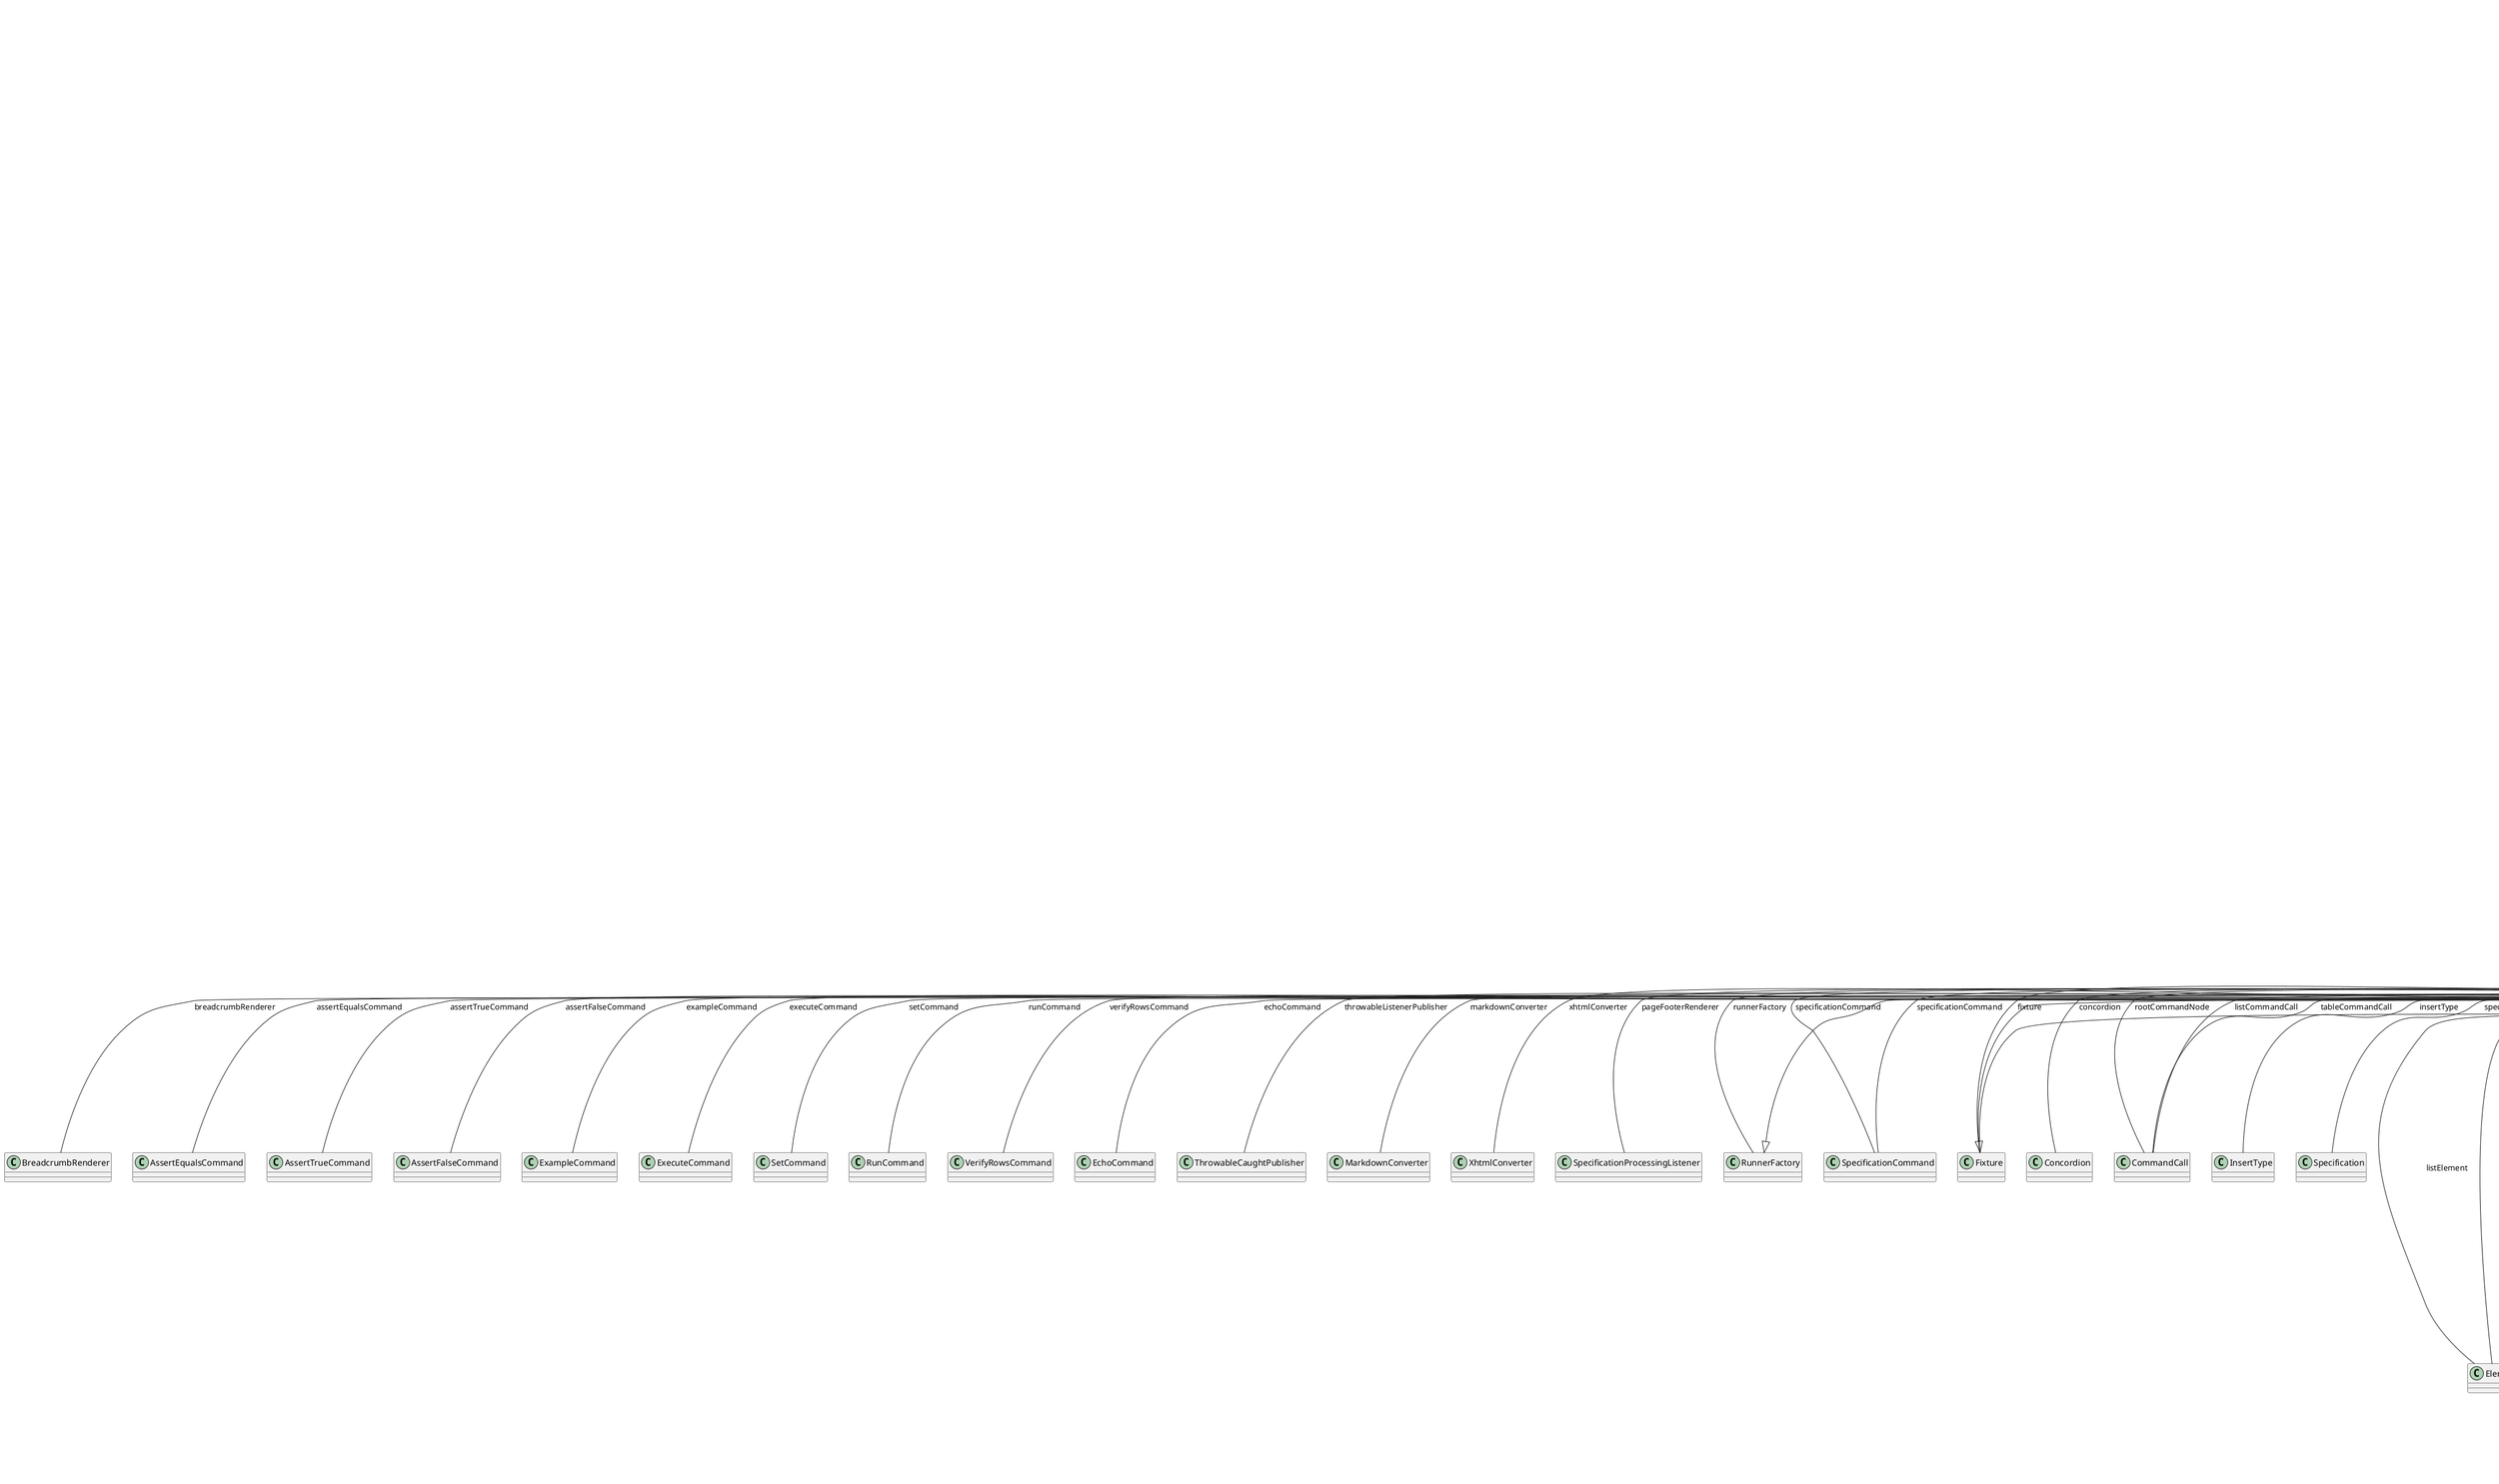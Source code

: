 @startuml

title __INTERNAL's Class Diagram__\n

  package org.concordion {
    package org.concordion.internal {
      abstract class AbstractResultSummary {
          - specificationDescription : String
          + isForExample()
          + print()
          + print()
          ~ printToString()
          + printCountsToString()
          + printCountsToString()
          + setSpecificationDescription()
          + getSpecificationDescription()
          + getImplementationStatus()
          + setImplementationStatus()
          + getImplementationStatusChecker()
          + assertIsSatisfied()
      }
    }
  }
  

  package org.concordion {
    package org.concordion.internal {
      class BooleanExpectationChecker {
          + isAcceptable()
      }
    }
  }
  

  package org.concordion {
    package org.concordion.internal {
      class BrowserStyleWhitespaceComparator {
          + BrowserStyleWhitespaceComparator()
          + compare()
      }
    }
  }
  

  package org.concordion {
    package org.concordion.internal {
      class CatchAllExpectationChecker {
          + isAcceptable()
          {static} + normalize()
          {static} - convertObjectToString()
          {static} - replaceMultipleWhitespaceWithOneSpace()
          {static} - processLineContinuations()
      }
    }
  }
  

  package org.concordion {
    package org.concordion.internal {
      class ChainOfExpectationCheckers {
          - checkers : List<ExpectationChecker>
          + add()
          + isAcceptable()
      }
    }
  }
  

  package org.concordion {
    package org.concordion.internal {
      class ClassNameAndTypeBasedSpecificationLocator {
      }
    }
  }
  

  package org.concordion {
    package org.concordion.internal {
      class ClassNameBasedSpecificationLocator {
          - specificationSuffix : String
          + ClassNameBasedSpecificationLocator()
          + ClassNameBasedSpecificationLocator()
          + locateSpecification()
          + locateSpecification()
      }
    }
  }
  

  package org.concordion {
    package org.concordion.internal {
      class ClassPathSource {
          + createInputStream()
          + canFind()
          + toString()
          + readAsString()
          + readResourceAsString()
          - readAsString()
          - getResourceAsStream()
          - readAsString()
          - readResourceAsString()
      }
    }
  }
  

  package org.concordion {
    package org.concordion.internal {
      class CommandRegistry {
          - commandMap : Map<Object, Command>
          + register()
          + createCommand()
          - makeKey()
      }
    }
  }
  

  package org.concordion {
    package org.concordion.internal {
      class ConcordionAssertionError {
          {static} - serialVersionUID : long
          + ConcordionAssertionError()
          + getResultSummary()
      }
    }
  }
  

  package org.concordion {
    package org.concordion.internal {
      class ConcordionBuilder {
          - listeners : List<ConcordionBuildListener>
          {static} + NAMESPACE_CONCORDION_2007 : String
          {static} - PROPERTY_OUTPUT_DIR : String
          {static} - PROPERTY_EXTENSIONS : String
          {static} - EMBEDDED_STYLESHEET_RESOURCE : String
          {static} - baseOutputDir : File
          - sources : Map<SourceType, Source>
          - resourceToCopyMap : LinkedHashMap<String, Resource>
          - specificationProcessingListeners : List<SpecificationProcessingListener>
          - throwableCaughtListeners : List<ThrowableCaughtListener>
          - failFastExceptions : List<Class<? extends Throwable>>
          - builtAlready : boolean
          - specificationTypes : List<SpecificationType>
          - specificationConverters : Set<SpecificationConverter>
          + withSource()
          + withSource()
          + withTarget()
          + withPageFooterRenderer()
          + withBreadcrumbRenderer()
          + withRunnerFactory()
          + withSpecificationLocator()
          + withEvaluatorFactory()
          + withThrowableListener()
          - withThrowableListener()
          + withAssertEqualsListener()
          + withAssertTrueListener()
          + withAssertFalseListener()
          + withVerifyRowsListener()
          + withRunListener()
          + withRunStrategy()
          + withExecuteListener()
          + withSetListener()
          + withDocumentParsingListener()
          + withSpecificationProcessingListener()
          + withBuildListener()
          - withApprovedCommand()
          + withCommand()
          + withResource()
          + withEmbeddedCSS()
          + withEmbeddedCSS()
          + withLinkedCSS()
          + withEmbeddedJavaScript()
          + withLinkedJavaScript()
          + build()
          - announceBuildCompleted()
          - addSpecificationListeners()
          - addThrowableListeners()
          - copyResources()
          - addExtensions()
          - addExtension()
          {static} + getBaseOutputDir()
          + withFailFast()
          + withFixture()
          + withExampleListener()
          + withOuterExampleListener()
          + withResources()
          - addDefaultStyling()
          + withSpecificationType()
          ~ configureWith()
          - expandSystemProperties()
      }
    }
  }
  

  package org.concordion {
    package org.concordion.internal {
      class ConcordionOptionsParser {
          {static} + convertNamespacePairsToMap()
      }
    }
  }
  

  package org.concordion {
    package org.concordion.internal {
      class ConfigurationException {
          {static} - serialVersionUID : long
          + ConfigurationException()
          + ConfigurationException()
          + ConfigurationException()
          + ConfigurationException()
      }
    }
  }
  

  package org.concordion {
    package org.concordion.internal {
      class DocumentParser {
          - listeners : List<DocumentParsingListener>
          + DocumentParser()
          + addDocumentParsingListener()
          + removeDocumentParsingListener()
          - announceBeforeParsing()
          + parse()
          - modifyCommandCallTree()
          - generateCommandCallTree()
          - createSpecificationCommand()
          - createCommand()
      }
    }
  }
  

  package org.concordion {
    package org.concordion.internal {
      interface ExpectationChecker {
          {abstract} + isAcceptable()
      }
    }
  }
  

  package org.concordion {
    package org.concordion.internal {
      interface ExpressionValidator {
          {abstract} + validate()
      }
    }
  }
  

  package org.concordion {
    package org.concordion.internal {
      class FailFastException {
          {static} - serialVersionUID : long
          + FailFastException()
      }
    }
  }
  

  package org.concordion {
    package org.concordion.internal {
      class FileTarget {
          {static} - FRESH_ENOUGH_MILLIS : long
          {static} - BUFFER_SIZE : int
          - baseDir : File
          + FileTarget()
          + copyTo()
          + delete()
          + write()
          + getFile()
          + getOutputStream()
          - createOutputStream()
          - mkdirs()
          - isFreshEnough()
          + exists()
          + resolvedPathFor()
          - copy()
      }
    }
  }
  

  package org.concordion {
    package org.concordion.internal {
      class FileTargetWithSuffix {
          {static} - PROPERTY_OUTPUT_DIR : String
          - suffix : String
          + FileTargetWithSuffix()
          - getBaseOutputDir()
          + write()
          + copyTo()
          + getOutputStream()
          + delete()
          + exists()
          + resolvedPathFor()
          - rename()
      }
    }
  }
  

  package org.concordion {
    package org.concordion.internal {
      class FixtureInstance {
          - fixtureObject : Object
          + FixtureInstance()
          + toString()
          + getFixtureObject()
          + getFixtureClass()
          + getSpecificationDescription()
          + getFixturePathWithoutSuffix()
          - removeSuffix()
          + getClassPathRoots()
          + setupForRun()
          + beforeSuite()
          + afterSuite()
          + beforeSpecification()
          + afterSpecification()
          + beforeProcessExample()
          + beforeExample()
          + afterExample()
          + afterProcessExample()
          + getClassHierarchyParentFirst()
          - invokeMethods()
          - invokeMethods()
      }
    }
  }
  

  package org.concordion {
    package org.concordion.internal {
      class FixtureOptionsLoader {
          + addOptions()
      }
    }
  }
  

  package org.concordion {
    package org.concordion.internal {
      class FixtureRunner {
          {static} - runResultsCache : RunResultsCache
          + FixtureRunner()
          + run()
          - printResultSummary()
          + getConcordion()
          + run()
      }
    }
  }
  

  package org.concordion {
    package org.concordion.internal {
      class FixtureSpecificationMapper {
          {static} - serviceLoader : ServiceLoader<TestFrameworkProvider>
          {static} + toSpecificationResource()
          {static} + removeSuffixFromFixtureName()
          {static} + findFixtureClass()
          {static} - getFixtureClass()
      }
    }
  }
  

  package org.concordion {
    package org.concordion.internal {
      class FixtureType {
          # fixtureClass : Class<?>
          - classHierarchyParentFirst : ArrayList<Class<?>>
          + FixtureType()
          + declaresFullOGNL()
          + declaresFailFast()
          + declaresResources()
          + getDeclaredFailFastExceptions()
          + declaresStatus()
          + getDeclaredImplementationStatus()
          # getClassHierarchyParentFirst()
          + getDeclaredConcordionOptionsParentFirst()
      }
    }
  }
  

  package org.concordion {
    package org.concordion.internal {
      enum ImplementationStatusChecker {
        UNIMPLEMENTED
        EXPECTED_TO_FAIL
        EXPECTED_TO_PASS
        implementationStatus
      }
    }
  }
  

  package org.concordion {
    package org.concordion.internal {
      class InvalidExpressionException {
          {static} - serialVersionUID : long
          - t : Throwable
          + InvalidExpressionException()
          + InvalidExpressionException()
          + getStackTrace()
      }
    }
  }
  

  package org.concordion {
    package org.concordion.internal {
      class ListEntry {
          + ListEntry()
          + getElement()
          + isItem()
          + isList()
      }
    }
  }
  

  package org.concordion {
    package org.concordion.internal {
      class ListSupport {
          + ListSupport()
          + getListEntries()
      }
    }
  }
  

  package org.concordion {
    package org.concordion.internal {
      class MultiPattern {
          - patterns : List<Pattern>
          - MultiPattern()
          + matches()
          {static} + fromRegularExpressions()
      }
    }
  }
  

  package org.concordion {
    package org.concordion.internal {
      class OgnlEvaluator {
          - rootObject : Object
          - ognlContext : OgnlContext
          + OgnlEvaluator()
          + evaluate()
          - invalidExpressionException()
          + setVariable()
          - assertStartsWithHash()
          - putVariable()
          + getVariable()
      }
    }
  }
  

  package org.concordion {
    package org.concordion.internal {
      class OgnlEvaluatorFactory {
          + createEvaluator()
      }
    }
  }
  

  package org.concordion {
    package org.concordion.internal {
      interface ParameterSupplier {
          {abstract} + getValueForParameter()
      }
    }
  }
  

  package org.concordion {
    package org.concordion.internal {
      class ParsingException {
          {static} - serialVersionUID : long
          - sourceDescription : String
          + ParsingException()
          + ParsingException()
          + getMessage()
      }
    }
  }
  

  package org.concordion {
    package org.concordion.internal {
      class ResourceFinder {
          - includeDefaultStyling : boolean
          + includeDefaultStyling()
          + ResourceFinder()
          + getResourcesToCopy()
          - isAnnotationDeclared()
          - getResourcesToAdd()
          - findMatchingFiles()
          - getAbsoluteSearchPath()
          - isSearchRoot()
          - getPackageName()
      }
    }
  }
  

  package org.concordion {
    package org.concordion.internal {
      class WildcardFilter {
          ~ r : Pattern
          + WildcardFilter()
          + accept()
          - createRegexFromGlob()
      }
    }
  }
  

  package org.concordion {
    package org.concordion.internal {
      class ResourceToCopy {
          # fileName : String
          + ResourceToCopy()
          + getResourceName()
          + getName()
          + isStyleSheet()
          + isScript()
      }
    }
  }
  

  package org.concordion {
    package org.concordion.internal {
      class Row {
          ~ Row()
          + isHeaderRow()
          + getElement()
          + getCells()
          + getIndexOfCell()
          + deepClone()
      }
    }
  }
  

  package org.concordion {
    package org.concordion.internal {
      interface RunOutput {
          {abstract} + getActualResultSummary()
          {abstract} + getModifiedResultSummary()
      }
    }
  }
  

  package org.concordion {
    package org.concordion.internal {
      class SimpleEvaluator {
          {static} - METHOD_NAME_PATTERN : String
          {static} - PROPERTY_NAME_PATTERN : String
          {static} - STRING_PATTERN : String
          {static} - LHS_VARIABLE_PATTERN : String
          {static} - RHS_VARIABLE_PATTERN : String
          {static} - METHOD_CALL_PARAMS : String
          {static} - METHOD_CALL_NO_PARAMS : String
          {static} - TERNARY_STRING_RESULT : String
          {static} - EVALUATION_PATTERNS : MultiPattern
          {static} - SET_VARIABLE_PATTERNS : MultiPattern
          + SimpleEvaluator()
          + evaluate()
          + setVariable()
          {static} + validateEvaluationExpression()
          {static} + validateSetVariableExpression()
      }
    }
  }
  

  package org.concordion {
    package org.concordion.internal {
      class SimpleEvaluatorFactory {
          + createEvaluator()
      }
    }
  }
  

  package org.concordion {
    package org.concordion.internal {
      class SingleParameterSupplier {
          - methodAnnotationClass : Class<? extends Annotation>
          - parameterAnnotation : Class<? extends Annotation>
          - parameterValue : Object
          + SingleParameterSupplier()
          + getValueForParameter()
      }
    }
  }
  

  package org.concordion {
    package org.concordion.internal {
      class SingleResultSummary {
          + SingleResultSummary()
          + SingleResultSummary()
          + SingleResultSummary()
          + getResult()
          + equals()
          + hashCode()
          + assertIsSatisfied()
          + hasExceptions()
          + getSuccessCount()
          + getFailureCount()
          + getExceptionCount()
          + getIgnoredCount()
      }
    }
  }
  

  package org.concordion {
    package org.concordion.internal {
      interface SpecificationDescriber {
          {abstract} + getDescription()
          {abstract} + getDescription()
      }
    }
  }
  

  package org.concordion {
    package org.concordion.internal {
      class SpecificationToSpecificationByExampleAdaptor {
          - testDescription : String
          + SpecificationToSpecificationByExampleAdaptor()
          + finish()
          + process()
          + setFixture()
          + processExample()
          + getExampleNames()
          + hasExampleCommandNodes()
          + getSpecificationDescription()
      }
    }
  }
  

  package org.concordion {
    package org.concordion.internal {
      class SpecificationType {
          - typeSuffix : String
          + SpecificationType()
          + getTypeSuffix()
          + getConverter()
      }
    }
  }
  

  package org.concordion {
    package org.concordion.internal {
      class SummarizingResultRecorder {
          - recordedResults : List<Result>
          - forExample : boolean
          + SummarizingResultRecorder()
          + SummarizingResultRecorder()
          + record()
          - recordMultipleResults()
          + record()
          + assertIsSatisfied()
          + hasExceptions()
          - getCount()
          + getExceptionCount()
          + getFailureCount()
          + getSuccessCount()
          + getIgnoredCount()
          + recordFailFastException()
          + getFailFastException()
          + setFailFastException()
          + setForExample()
          + isForExample()
          + getTotalCount()
          + reset()
      }
    }
  }
  

  package org.concordion {
    package org.concordion.internal {
      class SystemPropertiesRunnerFactory {
          + createRunner()
      }
    }
  }
  

  package org.concordion {
    package org.concordion.internal {
      class Table {
          + Table()
          + getLastHeaderRow()
          - getHeaderRows()
          + getDetailRows()
          - getRows()
          + addDetailRow()
          - getColumnCount()
      }
    }
  }
  

  package org.concordion {
    package org.concordion.internal {
      class TableSupport {
          - commandCallByColumn : Map<Integer, CommandCall>
          - overrides : Map<Integer, Element>
          + TableSupport()
          + getColumnCount()
          + getDetailRows()
          + copyCommandCallsTo()
          - populateCommandCallByColumnMap()
          + getLastHeaderRow()
          + addDetailRow()
      }
    }
  }
  

  package org.concordion {
    package org.concordion.internal {
      class UnableToBuildConcordionException {
          {static} - serialVersionUID : long
          + UnableToBuildConcordionException()
      }
    }
  }
  

  package org.concordion {
    package org.concordion.internal {
      class XMLParser {
          + parse()
          + parse()
          {static} + parse()
      }
    }
  }
  

  package org.concordion {
    package org.concordion.internal {
      class XMLSpecification {
          {static} + OUTER_EXAMPLE_NAME : String
          {static} + OUTER_EXAMPLE_SUFFIX : String
          - testDescription : String
          - examples : List<ExampleCommandCall>
          - beforeExamples : List<CommandCall>
          - specificationDescription : String
          + XMLSpecification()
          + processNode()
          + process()
          + setFixture()
          + processExample()
          + hasExampleCommandNodes()
          + getSpecificationDescription()
          + getExampleNames()
          + finish()
      }
    }
  }
  

  package org.concordion {
    package org.concordion.internal {
      class XMLSpecificationReader {
          + XMLSpecificationReader()
          + readSpecification()
          + canFindSpecification()
          + setSpecificationConverter()
          + setCopySourceHtmlTarget()
          - asHtmlStream()
          - asString()
          - copySourceHtml()
      }
    }
  }
  

  AbstractResultSummary -up-|> ResultSummary
  AbstractResultSummary o-- ImplementationStatus : implementationStatus
  BooleanExpectationChecker -up-|> ExpectationChecker
  BrowserStyleWhitespaceComparator -up-|> Comparator
  BrowserStyleWhitespaceComparator o-- ChainOfExpectationCheckers : chainOfCheckers
  CatchAllExpectationChecker -up-|> ExpectationChecker
  ChainOfExpectationCheckers -up-|> ExpectationChecker
  ClassNameAndTypeBasedSpecificationLocator -up-|> SpecificationLocatorWithType
  ClassNameAndTypeBasedSpecificationLocator -up-|> ClassNameBasedSpecificationLocator
  ClassNameBasedSpecificationLocator -up-|> SpecificationLocator
  ClassPathSource -up-|> Source
  CommandRegistry -up-|> CommandFactory
  ConcordionAssertionError o-- ResultSummary : rs
  ConcordionBuilder -up-|> ConcordionExtender
  ConcordionBuilder o-- SpecificationLocator : specificationLocator
  ConcordionBuilder o-- Target : target
  ConcordionBuilder o-- CommandRegistry : commandRegistry
  ConcordionBuilder o-- DocumentParser : documentParser
  ConcordionBuilder o-- SpecificationReader : specificationReader
  ConcordionBuilder o-- EvaluatorFactory : evaluatorFactory
  ConcordionBuilder o-- SpecificationCommand : specificationCommand
  ConcordionBuilder o-- AssertEqualsCommand : assertEqualsCommand
  ConcordionBuilder o-- AssertTrueCommand : assertTrueCommand
  ConcordionBuilder o-- AssertFalseCommand : assertFalseCommand
  ConcordionBuilder o-- ExampleCommand : exampleCommand
  ConcordionBuilder o-- ExecuteCommand : executeCommand
  ConcordionBuilder o-- SetCommand : setCommand
  ConcordionBuilder o-- RunCommand : runCommand
  ConcordionBuilder o-- VerifyRowsCommand : verifyRowsCommand
  ConcordionBuilder o-- EchoCommand : echoCommand
  ConcordionBuilder o-- ThrowableCaughtPublisher : throwableListenerPublisher
  ConcordionBuilder o-- Fixture : fixture
  ConcordionBuilder o-- MarkdownConverter : markdownConverter
  ConcordionBuilder o-- XhtmlConverter : xhtmlConverter
  ConcordionBuilder o-- FileTarget : copySourceHtmlTarget
  ConcordionBuilder o-- SpecificationProcessingListener : pageFooterRenderer
  ConcordionBuilder o-- BreadcrumbRenderer : breadcrumbRenderer
  ConcordionBuilder o-- RunnerFactory : runnerFactory
  DocumentParser o-- CommandFactory : commandFactory
  FileTarget -up-|> Target
  FileTargetWithSuffix -up-|> Target
  FileTargetWithSuffix o-- FileTarget : target
  FixtureInstance -up-|> Fixture
  FixtureInstance -up-|> FixtureDeclarations
  FixtureInstance -up-|> FixtureType
  FixtureInstance o-- ScopedFieldStore : scopedFieldStore
  FixtureRunner o-- Concordion : concordion
  FixtureType -up-|> FixtureDeclarations
  ImplementationStatusChecker o-- ImplementationStatus : implementationStatus
  ListEntry o-- Element : listElement
  ListSupport o-- CommandCall : listCommandCall
  OgnlEvaluator -up-|> Evaluator
  OgnlEvaluatorFactory -up-|> EvaluatorFactory
  ResourceFinder o-- Fixture : fixture
  ResourceFinder +-down- WildcardFilter
  WildcardFilter -up-|> FilenameFilter
  ResourceToCopy o-- InsertType : insertType
  Row o-- Element : rowElement
  SimpleEvaluator -up-|> OgnlEvaluator
  SimpleEvaluatorFactory -up-|> EvaluatorFactory
  SingleParameterSupplier -up-|> ParameterSupplier
  SingleResultSummary -up-|> ResultSummary
  SingleResultSummary -up-|> AbstractResultSummary
  SingleResultSummary o-- Result : result
  SpecificationToSpecificationByExampleAdaptor -up-|> SpecificationByExample
  SpecificationToSpecificationByExampleAdaptor o-- Specification : specification
  SpecificationType o-- SpecificationConverter : converter
  SummarizingResultRecorder -up-|> ResultRecorder
  SummarizingResultRecorder -up-|> ResultSummary
  SummarizingResultRecorder -up-|> AbstractResultSummary
  SummarizingResultRecorder o-- FailFastException : failFastException
  SystemPropertiesRunnerFactory -up-|> RunnerFactory
  Table o-- Element : tableElement
  TableSupport o-- CommandCall : tableCommandCall
  TableSupport o-- Table : table
  XMLSpecification -up-|> SpecificationByExample
  XMLSpecification o-- CommandCall : rootCommandNode
  XMLSpecification o-- SpecificationCommand : specificationCommand
  XMLSpecificationReader -up-|> SpecificationReader
  XMLSpecificationReader o-- Source : specificationSource
  XMLSpecificationReader o-- XMLParser : xmlParser
  XMLSpecificationReader o-- DocumentParser : documentParser
  XMLSpecificationReader o-- SpecificationConverter : specificationConverter
  XMLSpecificationReader o-- Target : copySourceHtmlTarget


right footer


PlantUML diagram generated by SketchIt! (https://bitbucket.org/pmesmeur/sketch.it)
For more information about this tool, please contact philippe.mesmeur@gmail.com
endfooter

@enduml
